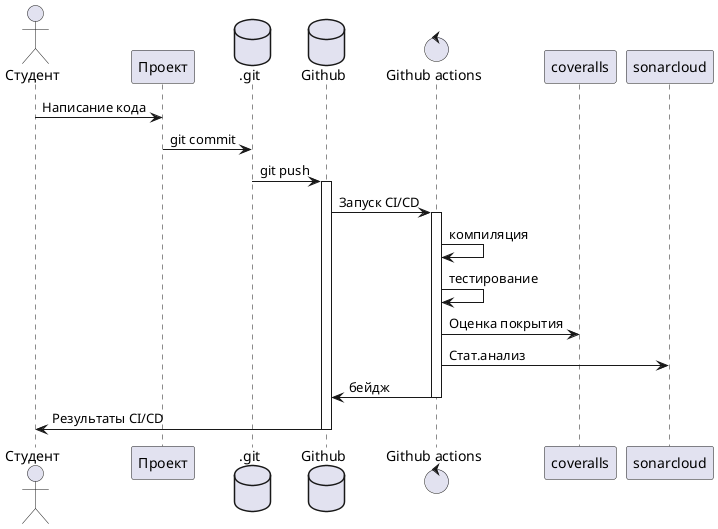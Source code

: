 @startuml
actor Студент as student
participant Проект as project
database .git as local_storage
database Github as github
control "Github actions" as github_actions

student -> project : Написание кода
project -> local_storage : git commit
local_storage -> github : git push
activate github
github -> github_actions : Запуск CI/CD
activate github_actions
github_actions -> github_actions : компиляция
github_actions -> github_actions : тестирование
github_actions -> coveralls : Оценка покрытия
github_actions -> sonarcloud : Стат.анализ
github_actions -> github : бейдж
deactivate github_actions
github -> student : Результаты CI/CD
deactivate github
@enduml